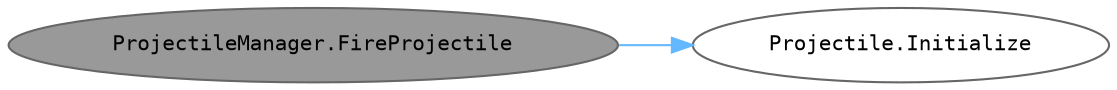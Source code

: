 digraph "ProjectileManager.FireProjectile"
{
 // INTERACTIVE_SVG=YES
 // LATEX_PDF_SIZE
  bgcolor="transparent";
  edge [fontname=Helvetica,fontsize=10,labelfontname=Helvetica,labelfontsize=10];
  node [fontname=Helvetica,fontsize=10,fontname=Consolas fontsize=10 style=filled height=0.2 width=0.4 margin=0.1];
  rankdir="LR";
  Node1 [id="Node000001",label="ProjectileManager.FireProjectile",height=0.2,width=0.4,color="gray40", fillcolor="grey60", style="filled", fontcolor="black",tooltip="투사체를 생성하고 발사합니다. 무기 타입에 따라 프리팹을 선택하고, 목표 위치까지 이동시키며, 도착 시 콜백을 실행합니다."];
  Node1 -> Node2 [id="edge1_Node000001_Node000002",color="steelblue1",style="solid",tooltip=" "];
  Node2 [id="Node000002",label="Projectile.Initialize",height=0.2,width=0.4,color="grey40", fillcolor="white", style="filled",URL="$class_projectile.html#aae9fbade4d955a480a8a856748621e1c",tooltip="투사체를 초기화합니다. 목표 위치와 충돌 콜백을 지정합니다."];
}

